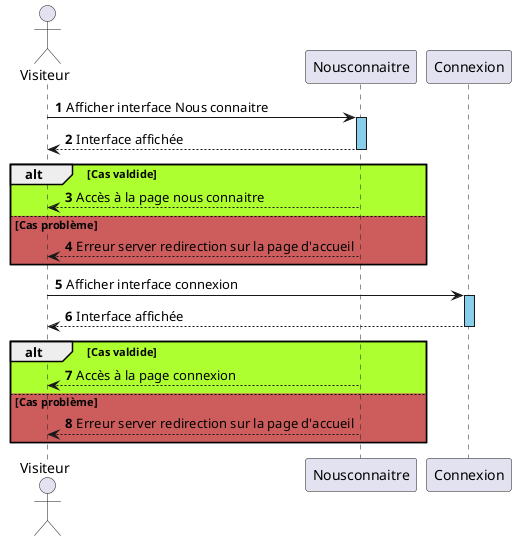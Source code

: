 @startuml Surfer
autonumber 
actor Visiteur
Visiteur -> Nousconnaitre : Afficher interface Nous connaitre
activate Nousconnaitre #SkyBlue
Nousconnaitre --> Visiteur : Interface affichée
deactivate Nousconnaitre
alt #GreenYellow Cas valdide 
Nousconnaitre --> Visiteur : Accès à la page nous connaitre
else #IndianRed Cas problème
Nousconnaitre --> Visiteur : Erreur server redirection sur la page d'accueil
end
Visiteur -> Connexion : Afficher interface connexion
activate Connexion #SkyBlue
Connexion --> Visiteur : Interface affichée
deactivate Connexion
alt #GreenYellow Cas valdide 
Nousconnaitre --> Visiteur : Accès à la page connexion
else #IndianRed Cas problème
Nousconnaitre --> Visiteur : Erreur server redirection sur la page d'accueil
end
@enduml